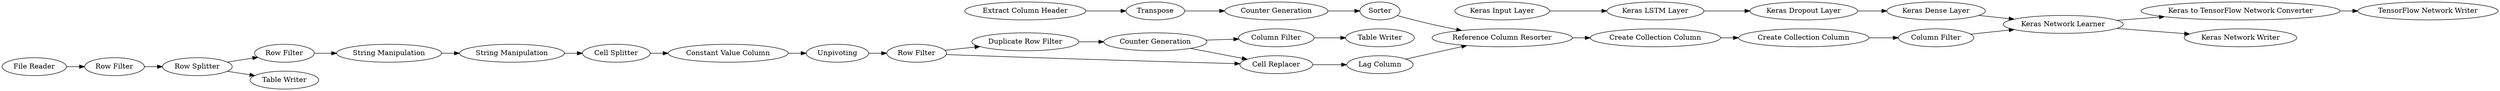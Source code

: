 digraph {
	"2528227058543714957_76" [label="Reference Column Resorter"]
	"5345791354466912274_82" [label="Keras Dropout Layer"]
	"5370227445002770155_152" [label="Row Filter"]
	"-912187211164204648_121" [label="Cell Splitter"]
	"1518778728527525920_73" [label="Counter Generation"]
	"5345791354466912274_143" [label="TensorFlow Network Writer"]
	"-912187211164204648_103" [label=Unpivoting]
	"1518778728527525920_146" [label="Duplicate Row Filter"]
	"5345791354466912274_93" [label="Keras to TensorFlow Network Converter"]
	"-912187211164204648_119" [label="Constant Value Column"]
	"5345791354466912274_84" [label="Keras Input Layer"]
	"2528227058543714957_80" [label=Sorter]
	"5370227445002770155_58" [label="File Reader"]
	"5345791354466912274_145" [label="Keras Dense Layer"]
	"5370227445002770155_150" [label="Row Filter"]
	"5345791354466912274_85" [label="Keras Network Learner"]
	"5345791354466912274_87" [label="Create Collection Column"]
	"5345791354466912274_86" [label="Create Collection Column"]
	"1518778728527525920_446" [label="Column Filter"]
	"5345791354466912274_74" [label="Cell Replacer"]
	"2528227058543714957_79" [label="Counter Generation"]
	"5345791354466912274_142" [label="Keras Network Writer"]
	"-912187211164204648_104" [label="Row Filter"]
	"5345791354466912274_144" [label="Keras LSTM Layer"]
	"5370227445002770155_151" [label="Table Writer"]
	"2528227058543714957_78" [label=Transpose]
	"1518778728527525920_147" [label="Table Writer"]
	"2528227058543714957_77" [label="Extract Column Header"]
	"-912187211164204648_89" [label="String Manipulation"]
	"-912187211164204648_460" [label="String Manipulation"]
	"5345791354466912274_75" [label="Lag Column"]
	"5345791354466912274_115" [label="Column Filter"]
	"5370227445002770155_149" [label="Row Splitter"]
	"-912187211164204648_104" -> "1518778728527525920_146"
	"-912187211164204648_460" -> "-912187211164204648_89"
	"5370227445002770155_58" -> "5370227445002770155_150"
	"5370227445002770155_152" -> "-912187211164204648_460"
	"5345791354466912274_74" -> "5345791354466912274_75"
	"-912187211164204648_89" -> "-912187211164204648_121"
	"2528227058543714957_80" -> "2528227058543714957_76"
	"1518778728527525920_446" -> "1518778728527525920_147"
	"5345791354466912274_115" -> "5345791354466912274_85"
	"5345791354466912274_75" -> "2528227058543714957_76"
	"5345791354466912274_85" -> "5345791354466912274_142"
	"2528227058543714957_76" -> "5345791354466912274_86"
	"-912187211164204648_121" -> "-912187211164204648_119"
	"5345791354466912274_82" -> "5345791354466912274_145"
	"2528227058543714957_79" -> "2528227058543714957_80"
	"-912187211164204648_119" -> "-912187211164204648_103"
	"-912187211164204648_103" -> "-912187211164204648_104"
	"5345791354466912274_144" -> "5345791354466912274_82"
	"5345791354466912274_85" -> "5345791354466912274_93"
	"2528227058543714957_78" -> "2528227058543714957_79"
	"5345791354466912274_93" -> "5345791354466912274_143"
	"5370227445002770155_149" -> "5370227445002770155_152"
	"5345791354466912274_87" -> "5345791354466912274_115"
	"1518778728527525920_73" -> "1518778728527525920_446"
	"1518778728527525920_73" -> "5345791354466912274_74"
	"2528227058543714957_77" -> "2528227058543714957_78"
	"5370227445002770155_149" -> "5370227445002770155_151"
	"5370227445002770155_150" -> "5370227445002770155_149"
	"1518778728527525920_146" -> "1518778728527525920_73"
	"5345791354466912274_86" -> "5345791354466912274_87"
	"5345791354466912274_145" -> "5345791354466912274_85"
	"5345791354466912274_84" -> "5345791354466912274_144"
	"-912187211164204648_104" -> "5345791354466912274_74"
	rankdir=LR
}
